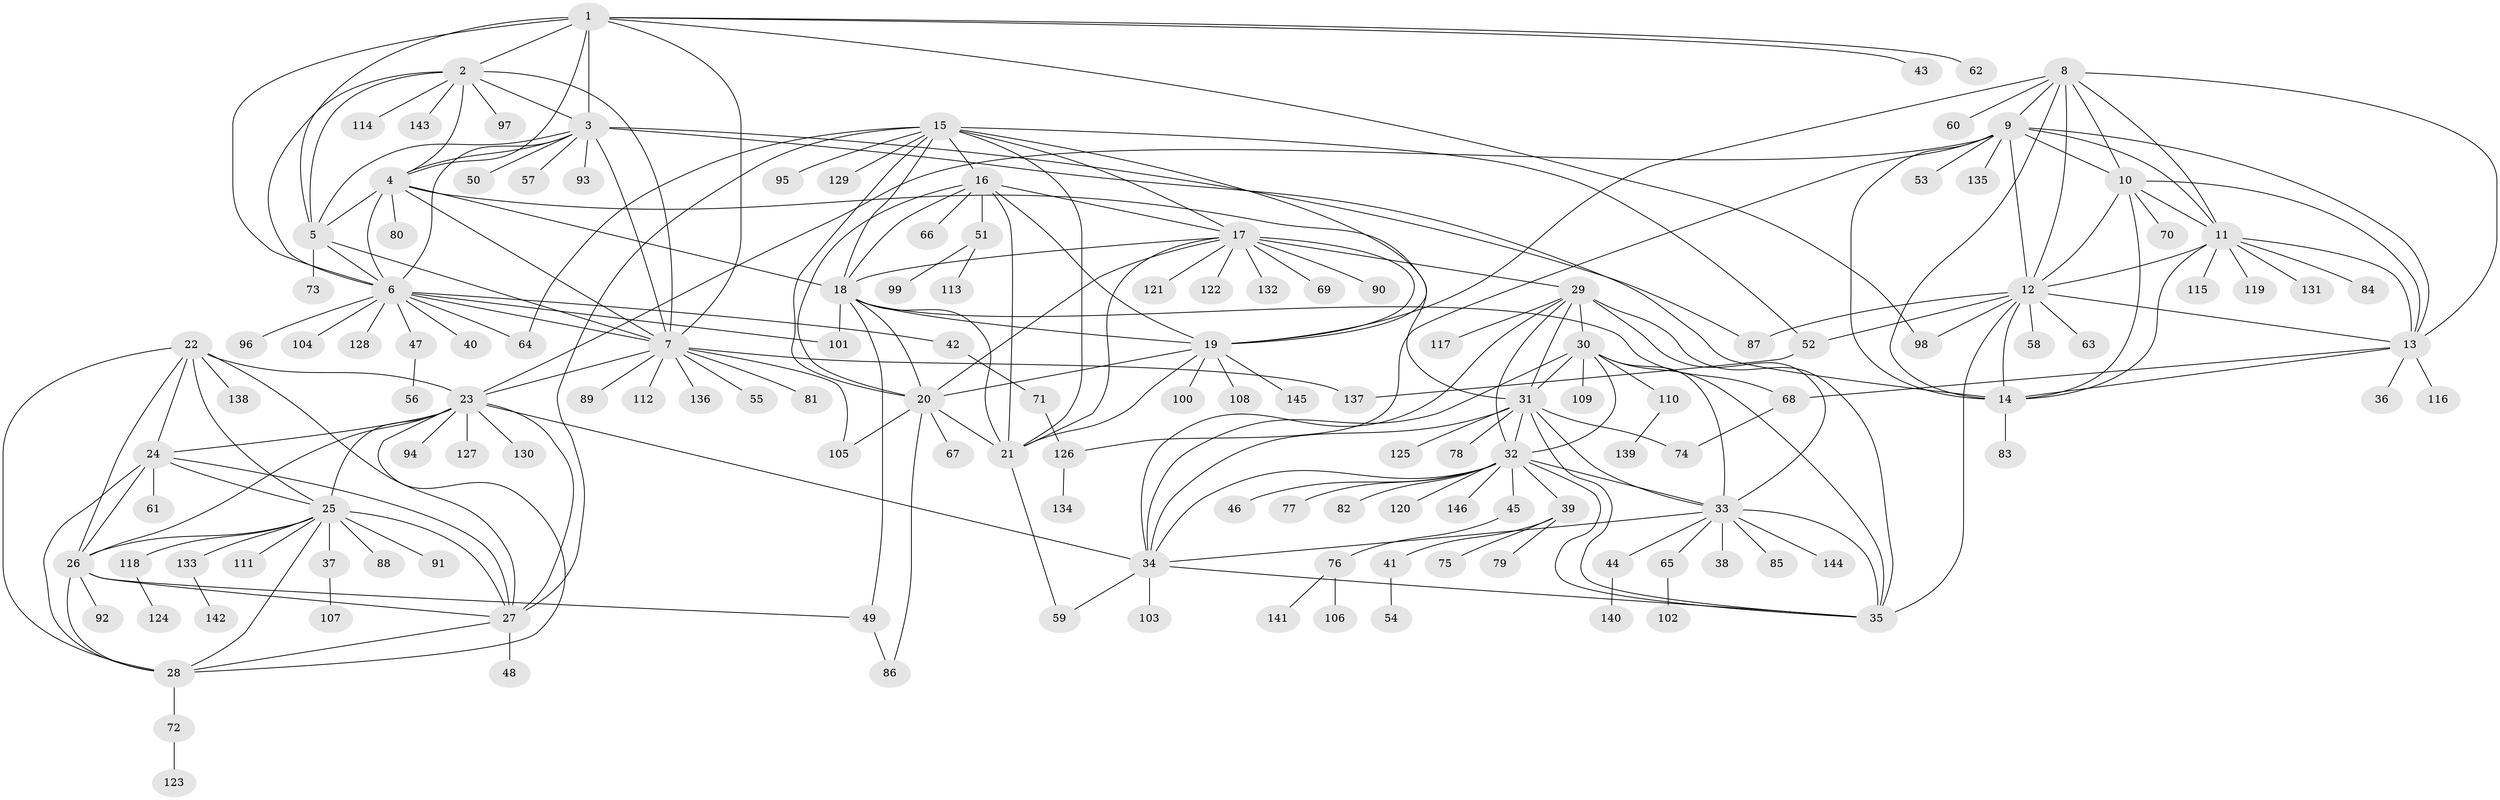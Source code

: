 // Generated by graph-tools (version 1.1) at 2025/15/03/09/25 04:15:57]
// undirected, 146 vertices, 239 edges
graph export_dot {
graph [start="1"]
  node [color=gray90,style=filled];
  1;
  2;
  3;
  4;
  5;
  6;
  7;
  8;
  9;
  10;
  11;
  12;
  13;
  14;
  15;
  16;
  17;
  18;
  19;
  20;
  21;
  22;
  23;
  24;
  25;
  26;
  27;
  28;
  29;
  30;
  31;
  32;
  33;
  34;
  35;
  36;
  37;
  38;
  39;
  40;
  41;
  42;
  43;
  44;
  45;
  46;
  47;
  48;
  49;
  50;
  51;
  52;
  53;
  54;
  55;
  56;
  57;
  58;
  59;
  60;
  61;
  62;
  63;
  64;
  65;
  66;
  67;
  68;
  69;
  70;
  71;
  72;
  73;
  74;
  75;
  76;
  77;
  78;
  79;
  80;
  81;
  82;
  83;
  84;
  85;
  86;
  87;
  88;
  89;
  90;
  91;
  92;
  93;
  94;
  95;
  96;
  97;
  98;
  99;
  100;
  101;
  102;
  103;
  104;
  105;
  106;
  107;
  108;
  109;
  110;
  111;
  112;
  113;
  114;
  115;
  116;
  117;
  118;
  119;
  120;
  121;
  122;
  123;
  124;
  125;
  126;
  127;
  128;
  129;
  130;
  131;
  132;
  133;
  134;
  135;
  136;
  137;
  138;
  139;
  140;
  141;
  142;
  143;
  144;
  145;
  146;
  1 -- 2;
  1 -- 3;
  1 -- 4;
  1 -- 5;
  1 -- 6;
  1 -- 7;
  1 -- 43;
  1 -- 62;
  1 -- 98;
  2 -- 3;
  2 -- 4;
  2 -- 5;
  2 -- 6;
  2 -- 7;
  2 -- 97;
  2 -- 114;
  2 -- 143;
  3 -- 4;
  3 -- 5;
  3 -- 6;
  3 -- 7;
  3 -- 14;
  3 -- 50;
  3 -- 57;
  3 -- 87;
  3 -- 93;
  4 -- 5;
  4 -- 6;
  4 -- 7;
  4 -- 18;
  4 -- 31;
  4 -- 80;
  5 -- 6;
  5 -- 7;
  5 -- 73;
  6 -- 7;
  6 -- 40;
  6 -- 42;
  6 -- 47;
  6 -- 64;
  6 -- 96;
  6 -- 101;
  6 -- 104;
  6 -- 128;
  7 -- 23;
  7 -- 55;
  7 -- 81;
  7 -- 89;
  7 -- 105;
  7 -- 112;
  7 -- 136;
  7 -- 137;
  8 -- 9;
  8 -- 10;
  8 -- 11;
  8 -- 12;
  8 -- 13;
  8 -- 14;
  8 -- 19;
  8 -- 60;
  9 -- 10;
  9 -- 11;
  9 -- 12;
  9 -- 13;
  9 -- 14;
  9 -- 23;
  9 -- 53;
  9 -- 126;
  9 -- 135;
  10 -- 11;
  10 -- 12;
  10 -- 13;
  10 -- 14;
  10 -- 70;
  11 -- 12;
  11 -- 13;
  11 -- 14;
  11 -- 84;
  11 -- 115;
  11 -- 119;
  11 -- 131;
  12 -- 13;
  12 -- 14;
  12 -- 35;
  12 -- 52;
  12 -- 58;
  12 -- 63;
  12 -- 87;
  12 -- 98;
  13 -- 14;
  13 -- 36;
  13 -- 68;
  13 -- 116;
  14 -- 83;
  15 -- 16;
  15 -- 17;
  15 -- 18;
  15 -- 19;
  15 -- 20;
  15 -- 21;
  15 -- 27;
  15 -- 52;
  15 -- 64;
  15 -- 95;
  15 -- 129;
  16 -- 17;
  16 -- 18;
  16 -- 19;
  16 -- 20;
  16 -- 21;
  16 -- 51;
  16 -- 66;
  17 -- 18;
  17 -- 19;
  17 -- 20;
  17 -- 21;
  17 -- 29;
  17 -- 69;
  17 -- 90;
  17 -- 121;
  17 -- 122;
  17 -- 132;
  18 -- 19;
  18 -- 20;
  18 -- 21;
  18 -- 49;
  18 -- 68;
  18 -- 101;
  19 -- 20;
  19 -- 21;
  19 -- 100;
  19 -- 108;
  19 -- 145;
  20 -- 21;
  20 -- 67;
  20 -- 86;
  20 -- 105;
  21 -- 59;
  22 -- 23;
  22 -- 24;
  22 -- 25;
  22 -- 26;
  22 -- 27;
  22 -- 28;
  22 -- 138;
  23 -- 24;
  23 -- 25;
  23 -- 26;
  23 -- 27;
  23 -- 28;
  23 -- 34;
  23 -- 94;
  23 -- 127;
  23 -- 130;
  24 -- 25;
  24 -- 26;
  24 -- 27;
  24 -- 28;
  24 -- 61;
  25 -- 26;
  25 -- 27;
  25 -- 28;
  25 -- 37;
  25 -- 88;
  25 -- 91;
  25 -- 111;
  25 -- 118;
  25 -- 133;
  26 -- 27;
  26 -- 28;
  26 -- 49;
  26 -- 92;
  27 -- 28;
  27 -- 48;
  28 -- 72;
  29 -- 30;
  29 -- 31;
  29 -- 32;
  29 -- 33;
  29 -- 34;
  29 -- 35;
  29 -- 117;
  30 -- 31;
  30 -- 32;
  30 -- 33;
  30 -- 34;
  30 -- 35;
  30 -- 109;
  30 -- 110;
  31 -- 32;
  31 -- 33;
  31 -- 34;
  31 -- 35;
  31 -- 74;
  31 -- 78;
  31 -- 125;
  32 -- 33;
  32 -- 34;
  32 -- 35;
  32 -- 39;
  32 -- 45;
  32 -- 46;
  32 -- 77;
  32 -- 82;
  32 -- 120;
  32 -- 146;
  33 -- 34;
  33 -- 35;
  33 -- 38;
  33 -- 44;
  33 -- 65;
  33 -- 85;
  33 -- 144;
  34 -- 35;
  34 -- 59;
  34 -- 103;
  37 -- 107;
  39 -- 41;
  39 -- 75;
  39 -- 79;
  41 -- 54;
  42 -- 71;
  44 -- 140;
  45 -- 76;
  47 -- 56;
  49 -- 86;
  51 -- 99;
  51 -- 113;
  52 -- 137;
  65 -- 102;
  68 -- 74;
  71 -- 126;
  72 -- 123;
  76 -- 106;
  76 -- 141;
  110 -- 139;
  118 -- 124;
  126 -- 134;
  133 -- 142;
}
